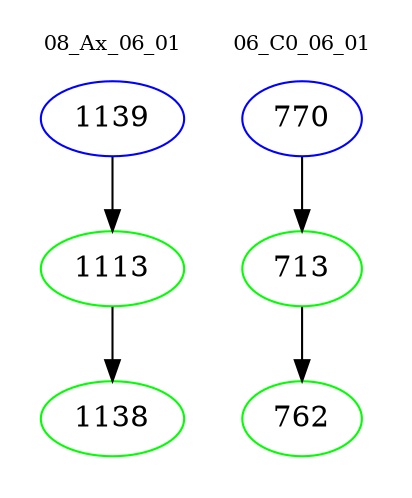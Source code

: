 digraph{
subgraph cluster_0 {
color = white
label = "08_Ax_06_01";
fontsize=10;
T0_1139 [label="1139", color="blue"]
T0_1139 -> T0_1113 [color="black"]
T0_1113 [label="1113", color="green"]
T0_1113 -> T0_1138 [color="black"]
T0_1138 [label="1138", color="green"]
}
subgraph cluster_1 {
color = white
label = "06_C0_06_01";
fontsize=10;
T1_770 [label="770", color="blue"]
T1_770 -> T1_713 [color="black"]
T1_713 [label="713", color="green"]
T1_713 -> T1_762 [color="black"]
T1_762 [label="762", color="green"]
}
}
